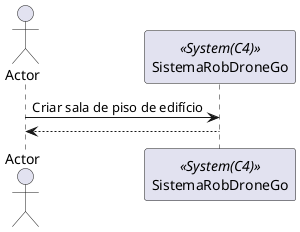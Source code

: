 @startuml
actor Actor as actor
participant SistemaRobDroneGo as srdg <<System(C4)>>
actor -> srdg: Criar sala de piso de edifício
srdg --> actor
@enduml